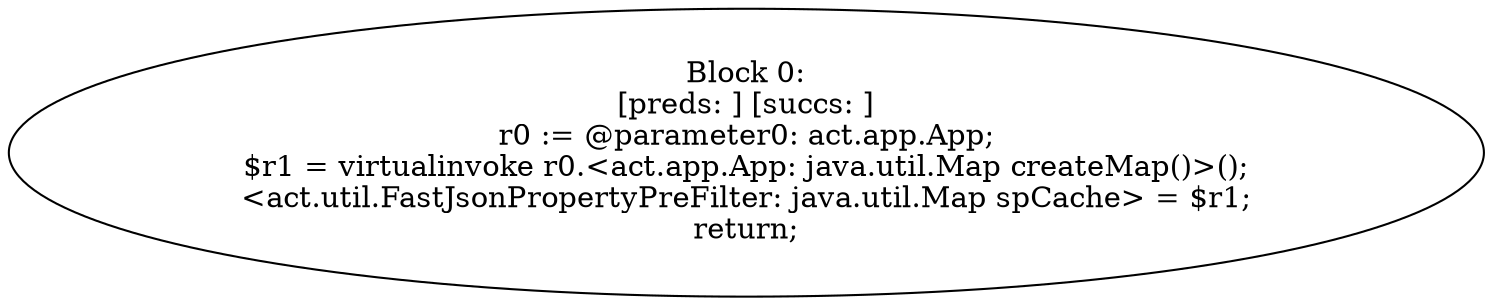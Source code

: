 digraph "unitGraph" {
    "Block 0:
[preds: ] [succs: ]
r0 := @parameter0: act.app.App;
$r1 = virtualinvoke r0.<act.app.App: java.util.Map createMap()>();
<act.util.FastJsonPropertyPreFilter: java.util.Map spCache> = $r1;
return;
"
}
